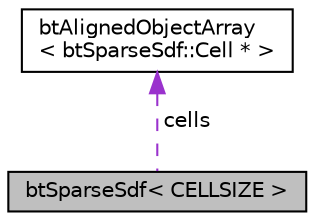 digraph "btSparseSdf&lt; CELLSIZE &gt;"
{
  edge [fontname="Helvetica",fontsize="10",labelfontname="Helvetica",labelfontsize="10"];
  node [fontname="Helvetica",fontsize="10",shape=record];
  Node1 [label="btSparseSdf\< CELLSIZE \>",height=0.2,width=0.4,color="black", fillcolor="grey75", style="filled", fontcolor="black"];
  Node2 -> Node1 [dir="back",color="darkorchid3",fontsize="10",style="dashed",label=" cells" ,fontname="Helvetica"];
  Node2 [label="btAlignedObjectArray\l\< btSparseSdf::Cell * \>",height=0.2,width=0.4,color="black", fillcolor="white", style="filled",URL="$classbt_aligned_object_array.html"];
}
